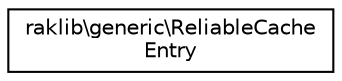 digraph "Graphical Class Hierarchy"
{
 // INTERACTIVE_SVG=YES
 // LATEX_PDF_SIZE
  edge [fontname="Helvetica",fontsize="10",labelfontname="Helvetica",labelfontsize="10"];
  node [fontname="Helvetica",fontsize="10",shape=record];
  rankdir="LR";
  Node0 [label="raklib\\generic\\ReliableCache\lEntry",height=0.2,width=0.4,color="black", fillcolor="white", style="filled",URL="$d2/d87/classraklib_1_1generic_1_1_reliable_cache_entry.html",tooltip=" "];
}

